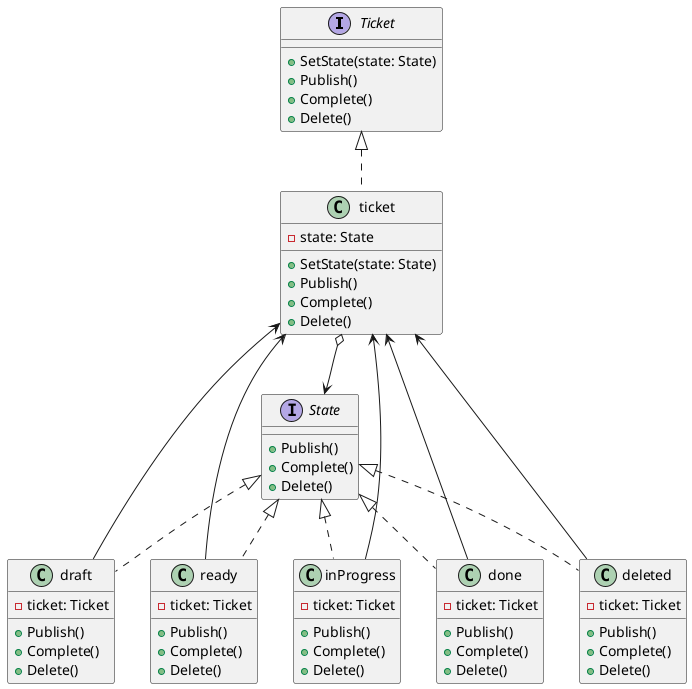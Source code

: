 @startuml
'https://plantuml.com/class-diagram

interface Ticket {
    +SetState(state: State)
	+Publish()
	+Complete()
	+Delete()
}

class ticket {
    - state: State
    +SetState(state: State)
    +Publish()
    +Complete()
    +Delete()
}

class ticket implements Ticket

interface State {
    +Publish()
    +Complete()
    +Delete()
}

class draft {
    - ticket: Ticket
    +Publish()
    +Complete()
    +Delete()
}

class draft implements State

class ready {
    - ticket: Ticket
    +Publish()
    +Complete()
    +Delete()
}

class ready implements State

class inProgress {
    - ticket: Ticket
    +Publish()
    +Complete()
    +Delete()
}

class inProgress implements State

class done {
    - ticket: Ticket
    +Publish()
    +Complete()
    +Delete()
}

class done implements State

class deleted {
    - ticket: Ticket
    +Publish()
    +Complete()
    +Delete()
}

class deleted implements State


ticket o--> State
done --> ticket
deleted --> ticket
inProgress --> ticket
draft --> ticket
ready --> ticket

@enduml


